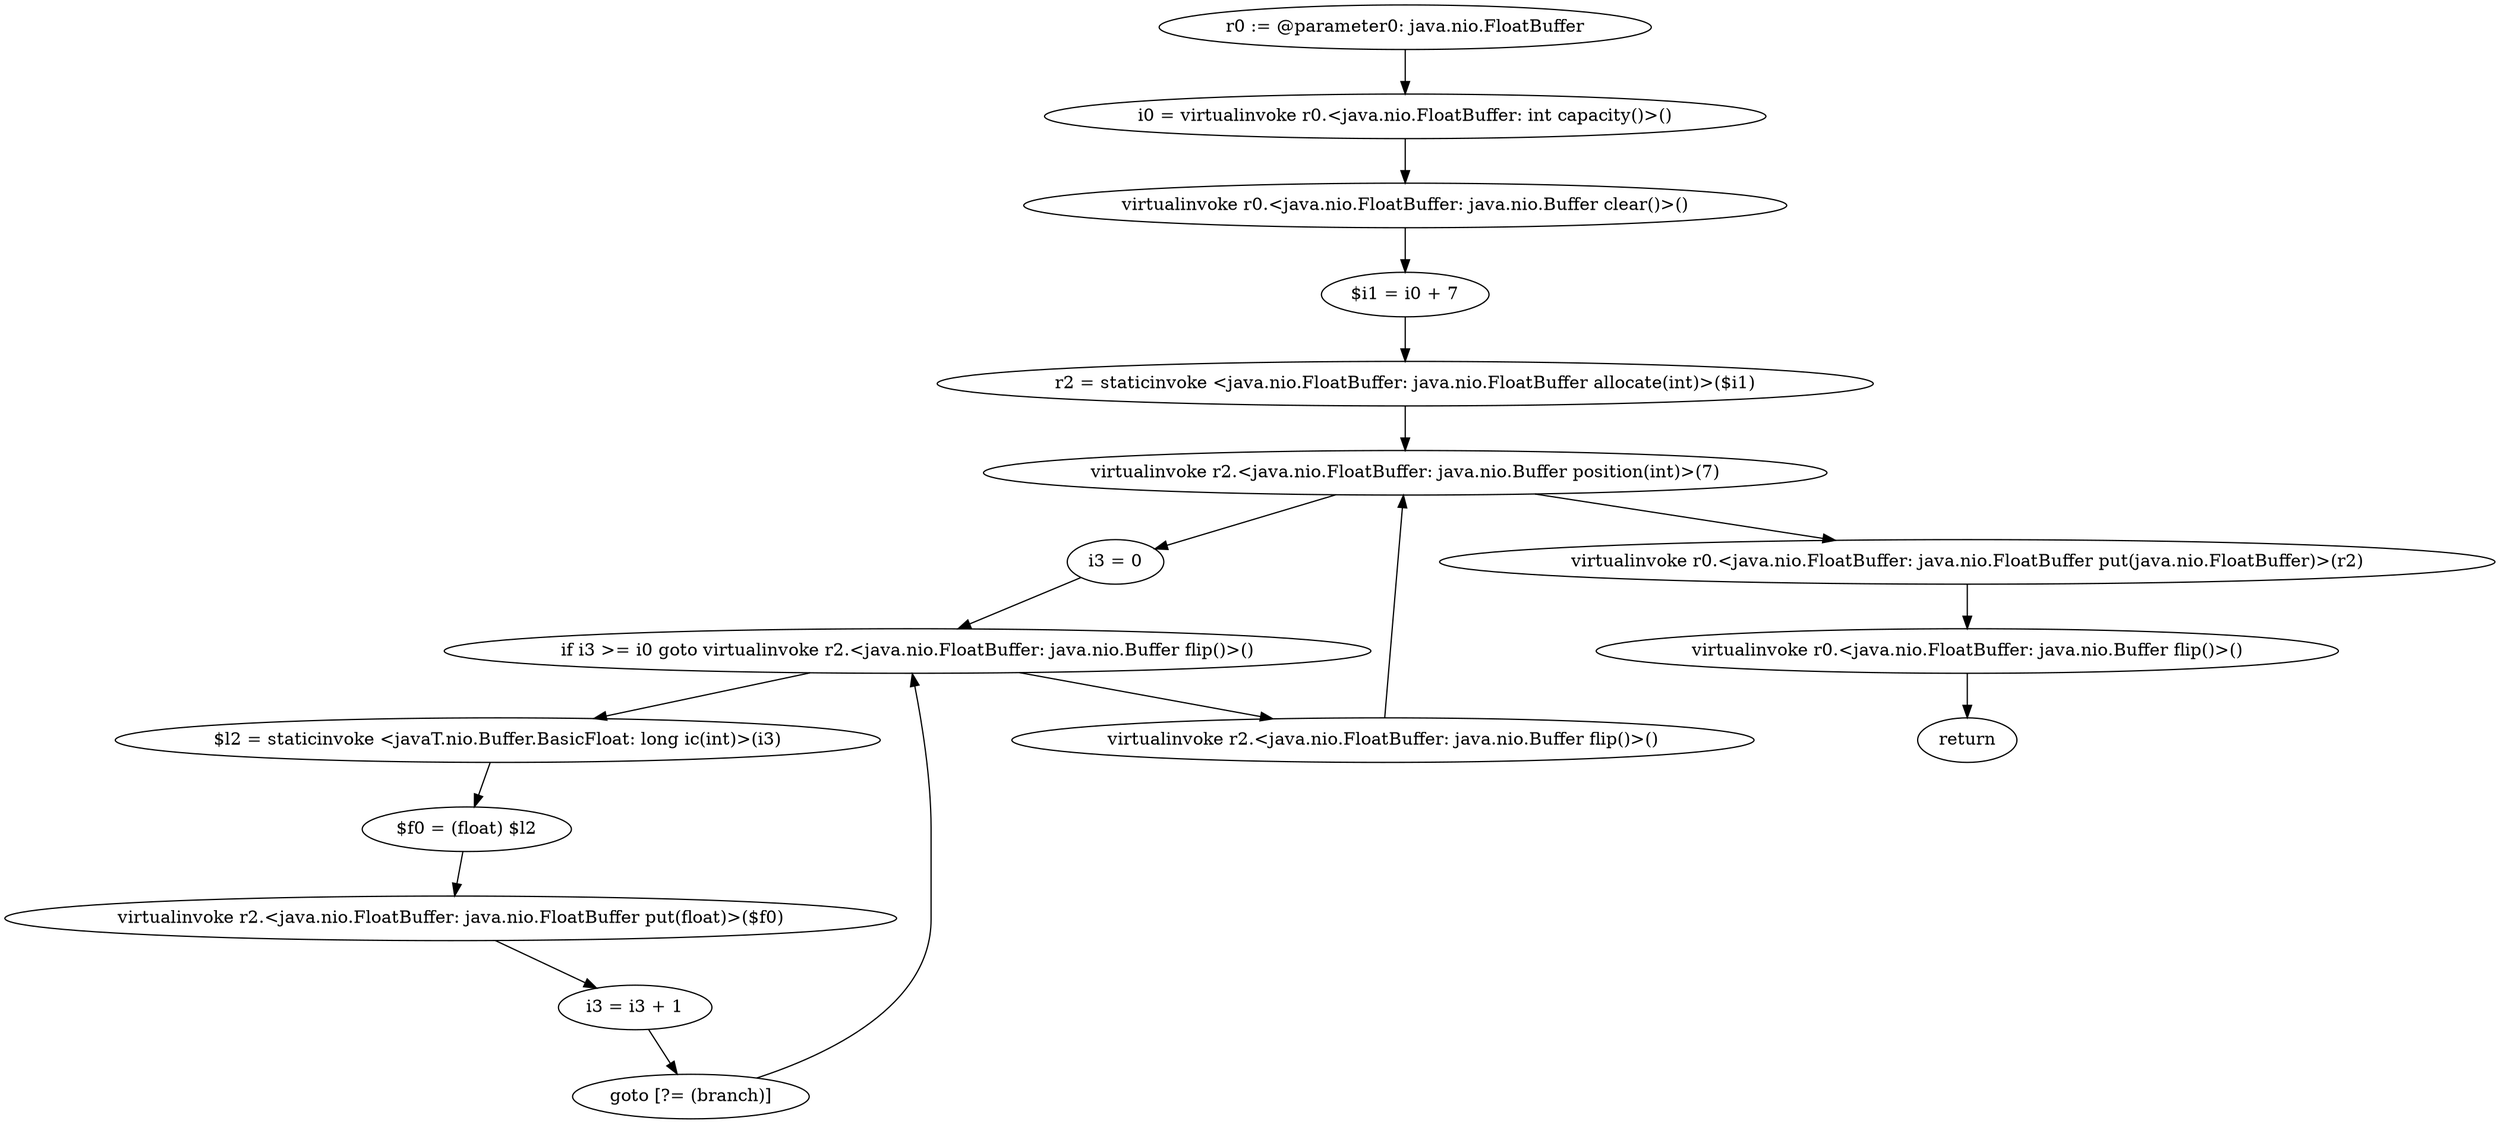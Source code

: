 digraph "unitGraph" {
    "r0 := @parameter0: java.nio.FloatBuffer"
    "i0 = virtualinvoke r0.<java.nio.FloatBuffer: int capacity()>()"
    "virtualinvoke r0.<java.nio.FloatBuffer: java.nio.Buffer clear()>()"
    "$i1 = i0 + 7"
    "r2 = staticinvoke <java.nio.FloatBuffer: java.nio.FloatBuffer allocate(int)>($i1)"
    "virtualinvoke r2.<java.nio.FloatBuffer: java.nio.Buffer position(int)>(7)"
    "i3 = 0"
    "if i3 >= i0 goto virtualinvoke r2.<java.nio.FloatBuffer: java.nio.Buffer flip()>()"
    "$l2 = staticinvoke <javaT.nio.Buffer.BasicFloat: long ic(int)>(i3)"
    "$f0 = (float) $l2"
    "virtualinvoke r2.<java.nio.FloatBuffer: java.nio.FloatBuffer put(float)>($f0)"
    "i3 = i3 + 1"
    "goto [?= (branch)]"
    "virtualinvoke r2.<java.nio.FloatBuffer: java.nio.Buffer flip()>()"
    "virtualinvoke r0.<java.nio.FloatBuffer: java.nio.FloatBuffer put(java.nio.FloatBuffer)>(r2)"
    "virtualinvoke r0.<java.nio.FloatBuffer: java.nio.Buffer flip()>()"
    "return"
    "r0 := @parameter0: java.nio.FloatBuffer"->"i0 = virtualinvoke r0.<java.nio.FloatBuffer: int capacity()>()";
    "i0 = virtualinvoke r0.<java.nio.FloatBuffer: int capacity()>()"->"virtualinvoke r0.<java.nio.FloatBuffer: java.nio.Buffer clear()>()";
    "virtualinvoke r0.<java.nio.FloatBuffer: java.nio.Buffer clear()>()"->"$i1 = i0 + 7";
    "$i1 = i0 + 7"->"r2 = staticinvoke <java.nio.FloatBuffer: java.nio.FloatBuffer allocate(int)>($i1)";
    "r2 = staticinvoke <java.nio.FloatBuffer: java.nio.FloatBuffer allocate(int)>($i1)"->"virtualinvoke r2.<java.nio.FloatBuffer: java.nio.Buffer position(int)>(7)";
    "virtualinvoke r2.<java.nio.FloatBuffer: java.nio.Buffer position(int)>(7)"->"i3 = 0";
    "i3 = 0"->"if i3 >= i0 goto virtualinvoke r2.<java.nio.FloatBuffer: java.nio.Buffer flip()>()";
    "if i3 >= i0 goto virtualinvoke r2.<java.nio.FloatBuffer: java.nio.Buffer flip()>()"->"$l2 = staticinvoke <javaT.nio.Buffer.BasicFloat: long ic(int)>(i3)";
    "if i3 >= i0 goto virtualinvoke r2.<java.nio.FloatBuffer: java.nio.Buffer flip()>()"->"virtualinvoke r2.<java.nio.FloatBuffer: java.nio.Buffer flip()>()";
    "$l2 = staticinvoke <javaT.nio.Buffer.BasicFloat: long ic(int)>(i3)"->"$f0 = (float) $l2";
    "$f0 = (float) $l2"->"virtualinvoke r2.<java.nio.FloatBuffer: java.nio.FloatBuffer put(float)>($f0)";
    "virtualinvoke r2.<java.nio.FloatBuffer: java.nio.FloatBuffer put(float)>($f0)"->"i3 = i3 + 1";
    "i3 = i3 + 1"->"goto [?= (branch)]";
    "goto [?= (branch)]"->"if i3 >= i0 goto virtualinvoke r2.<java.nio.FloatBuffer: java.nio.Buffer flip()>()";
    "virtualinvoke r2.<java.nio.FloatBuffer: java.nio.Buffer flip()>()"->"virtualinvoke r2.<java.nio.FloatBuffer: java.nio.Buffer position(int)>(7)";
    "virtualinvoke r2.<java.nio.FloatBuffer: java.nio.Buffer position(int)>(7)"->"virtualinvoke r0.<java.nio.FloatBuffer: java.nio.FloatBuffer put(java.nio.FloatBuffer)>(r2)";
    "virtualinvoke r0.<java.nio.FloatBuffer: java.nio.FloatBuffer put(java.nio.FloatBuffer)>(r2)"->"virtualinvoke r0.<java.nio.FloatBuffer: java.nio.Buffer flip()>()";
    "virtualinvoke r0.<java.nio.FloatBuffer: java.nio.Buffer flip()>()"->"return";
}
